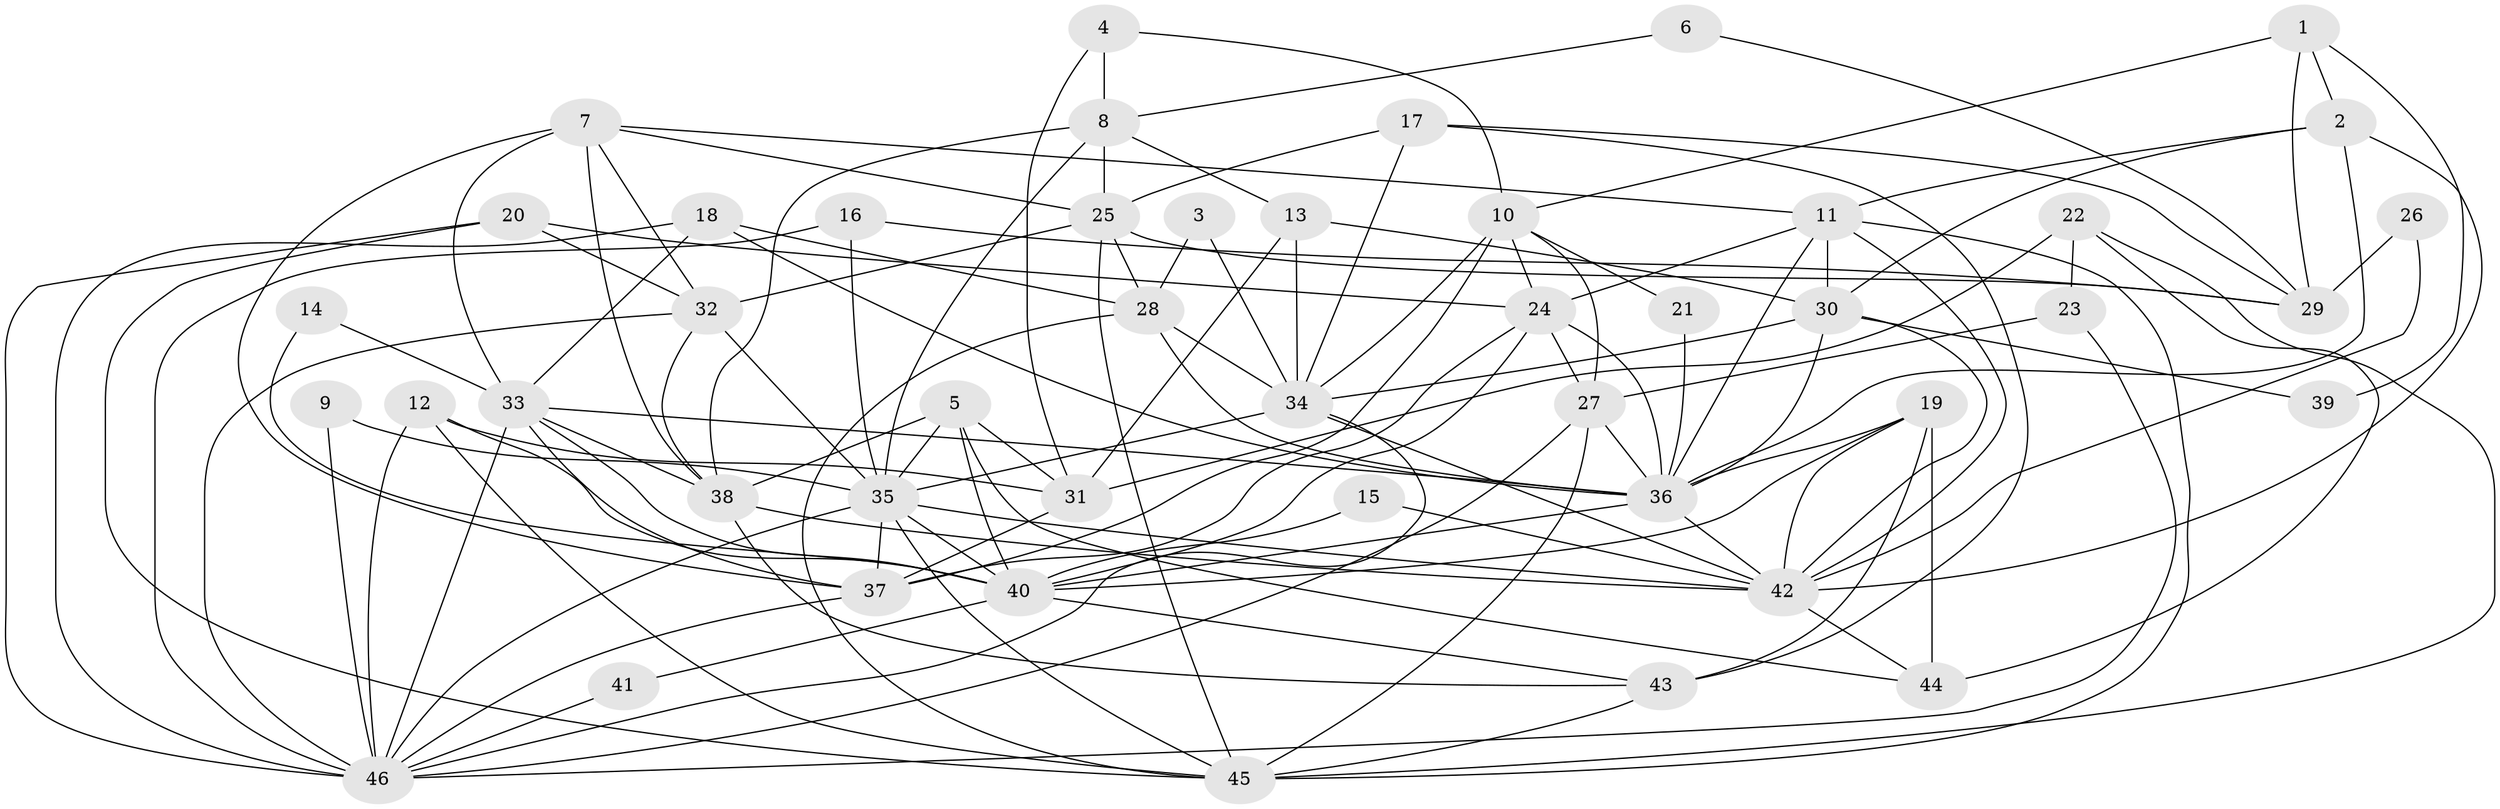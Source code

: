 // original degree distribution, {3: 0.16483516483516483, 4: 0.2967032967032967, 5: 0.21978021978021978, 2: 0.18681318681318682, 6: 0.10989010989010989, 8: 0.01098901098901099, 9: 0.01098901098901099}
// Generated by graph-tools (version 1.1) at 2025/50/03/09/25 03:50:09]
// undirected, 46 vertices, 127 edges
graph export_dot {
graph [start="1"]
  node [color=gray90,style=filled];
  1;
  2;
  3;
  4;
  5;
  6;
  7;
  8;
  9;
  10;
  11;
  12;
  13;
  14;
  15;
  16;
  17;
  18;
  19;
  20;
  21;
  22;
  23;
  24;
  25;
  26;
  27;
  28;
  29;
  30;
  31;
  32;
  33;
  34;
  35;
  36;
  37;
  38;
  39;
  40;
  41;
  42;
  43;
  44;
  45;
  46;
  1 -- 2 [weight=1.0];
  1 -- 10 [weight=1.0];
  1 -- 29 [weight=1.0];
  1 -- 39 [weight=1.0];
  2 -- 11 [weight=1.0];
  2 -- 30 [weight=1.0];
  2 -- 36 [weight=1.0];
  2 -- 42 [weight=1.0];
  3 -- 28 [weight=1.0];
  3 -- 34 [weight=1.0];
  4 -- 8 [weight=1.0];
  4 -- 10 [weight=1.0];
  4 -- 31 [weight=1.0];
  5 -- 31 [weight=1.0];
  5 -- 35 [weight=1.0];
  5 -- 38 [weight=1.0];
  5 -- 40 [weight=1.0];
  5 -- 44 [weight=1.0];
  6 -- 8 [weight=1.0];
  6 -- 29 [weight=1.0];
  7 -- 11 [weight=1.0];
  7 -- 25 [weight=1.0];
  7 -- 32 [weight=1.0];
  7 -- 33 [weight=1.0];
  7 -- 37 [weight=1.0];
  7 -- 38 [weight=2.0];
  8 -- 13 [weight=1.0];
  8 -- 25 [weight=1.0];
  8 -- 35 [weight=1.0];
  8 -- 38 [weight=1.0];
  9 -- 35 [weight=1.0];
  9 -- 46 [weight=1.0];
  10 -- 21 [weight=1.0];
  10 -- 24 [weight=1.0];
  10 -- 27 [weight=1.0];
  10 -- 34 [weight=1.0];
  10 -- 37 [weight=2.0];
  11 -- 24 [weight=1.0];
  11 -- 30 [weight=1.0];
  11 -- 36 [weight=1.0];
  11 -- 42 [weight=1.0];
  11 -- 45 [weight=1.0];
  12 -- 31 [weight=1.0];
  12 -- 40 [weight=1.0];
  12 -- 45 [weight=1.0];
  12 -- 46 [weight=1.0];
  13 -- 30 [weight=1.0];
  13 -- 31 [weight=1.0];
  13 -- 34 [weight=1.0];
  14 -- 33 [weight=1.0];
  14 -- 40 [weight=1.0];
  15 -- 40 [weight=1.0];
  15 -- 42 [weight=1.0];
  16 -- 29 [weight=1.0];
  16 -- 35 [weight=1.0];
  16 -- 46 [weight=1.0];
  17 -- 25 [weight=1.0];
  17 -- 29 [weight=1.0];
  17 -- 34 [weight=1.0];
  17 -- 43 [weight=1.0];
  18 -- 28 [weight=1.0];
  18 -- 33 [weight=1.0];
  18 -- 36 [weight=1.0];
  18 -- 46 [weight=1.0];
  19 -- 36 [weight=1.0];
  19 -- 40 [weight=1.0];
  19 -- 42 [weight=1.0];
  19 -- 43 [weight=1.0];
  19 -- 44 [weight=1.0];
  20 -- 24 [weight=1.0];
  20 -- 32 [weight=1.0];
  20 -- 45 [weight=1.0];
  20 -- 46 [weight=2.0];
  21 -- 36 [weight=1.0];
  22 -- 23 [weight=1.0];
  22 -- 31 [weight=1.0];
  22 -- 44 [weight=1.0];
  22 -- 45 [weight=1.0];
  23 -- 27 [weight=1.0];
  23 -- 46 [weight=1.0];
  24 -- 27 [weight=1.0];
  24 -- 36 [weight=1.0];
  24 -- 37 [weight=1.0];
  24 -- 40 [weight=1.0];
  25 -- 28 [weight=1.0];
  25 -- 29 [weight=1.0];
  25 -- 32 [weight=1.0];
  25 -- 45 [weight=1.0];
  26 -- 29 [weight=1.0];
  26 -- 42 [weight=1.0];
  27 -- 36 [weight=2.0];
  27 -- 45 [weight=1.0];
  27 -- 46 [weight=1.0];
  28 -- 34 [weight=1.0];
  28 -- 36 [weight=1.0];
  28 -- 45 [weight=1.0];
  30 -- 34 [weight=1.0];
  30 -- 36 [weight=1.0];
  30 -- 39 [weight=1.0];
  30 -- 42 [weight=1.0];
  31 -- 37 [weight=1.0];
  32 -- 35 [weight=1.0];
  32 -- 38 [weight=1.0];
  32 -- 46 [weight=1.0];
  33 -- 36 [weight=1.0];
  33 -- 37 [weight=1.0];
  33 -- 38 [weight=1.0];
  33 -- 40 [weight=1.0];
  33 -- 46 [weight=1.0];
  34 -- 35 [weight=1.0];
  34 -- 42 [weight=1.0];
  34 -- 46 [weight=1.0];
  35 -- 37 [weight=1.0];
  35 -- 40 [weight=1.0];
  35 -- 42 [weight=1.0];
  35 -- 45 [weight=1.0];
  35 -- 46 [weight=1.0];
  36 -- 40 [weight=1.0];
  36 -- 42 [weight=1.0];
  37 -- 46 [weight=1.0];
  38 -- 42 [weight=1.0];
  38 -- 43 [weight=1.0];
  40 -- 41 [weight=1.0];
  40 -- 43 [weight=1.0];
  41 -- 46 [weight=1.0];
  42 -- 44 [weight=1.0];
  43 -- 45 [weight=1.0];
}

